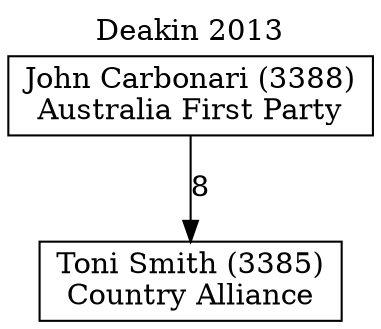 // House preference flow
digraph "Toni Smith (3385)_Deakin_2013" {
	graph [label="Deakin 2013" labelloc=t mclimit=10]
	node [shape=box]
	"Toni Smith (3385)" [label="Toni Smith (3385)
Country Alliance"]
	"John Carbonari (3388)" [label="John Carbonari (3388)
Australia First Party"]
	"John Carbonari (3388)" -> "Toni Smith (3385)" [label=8]
}
